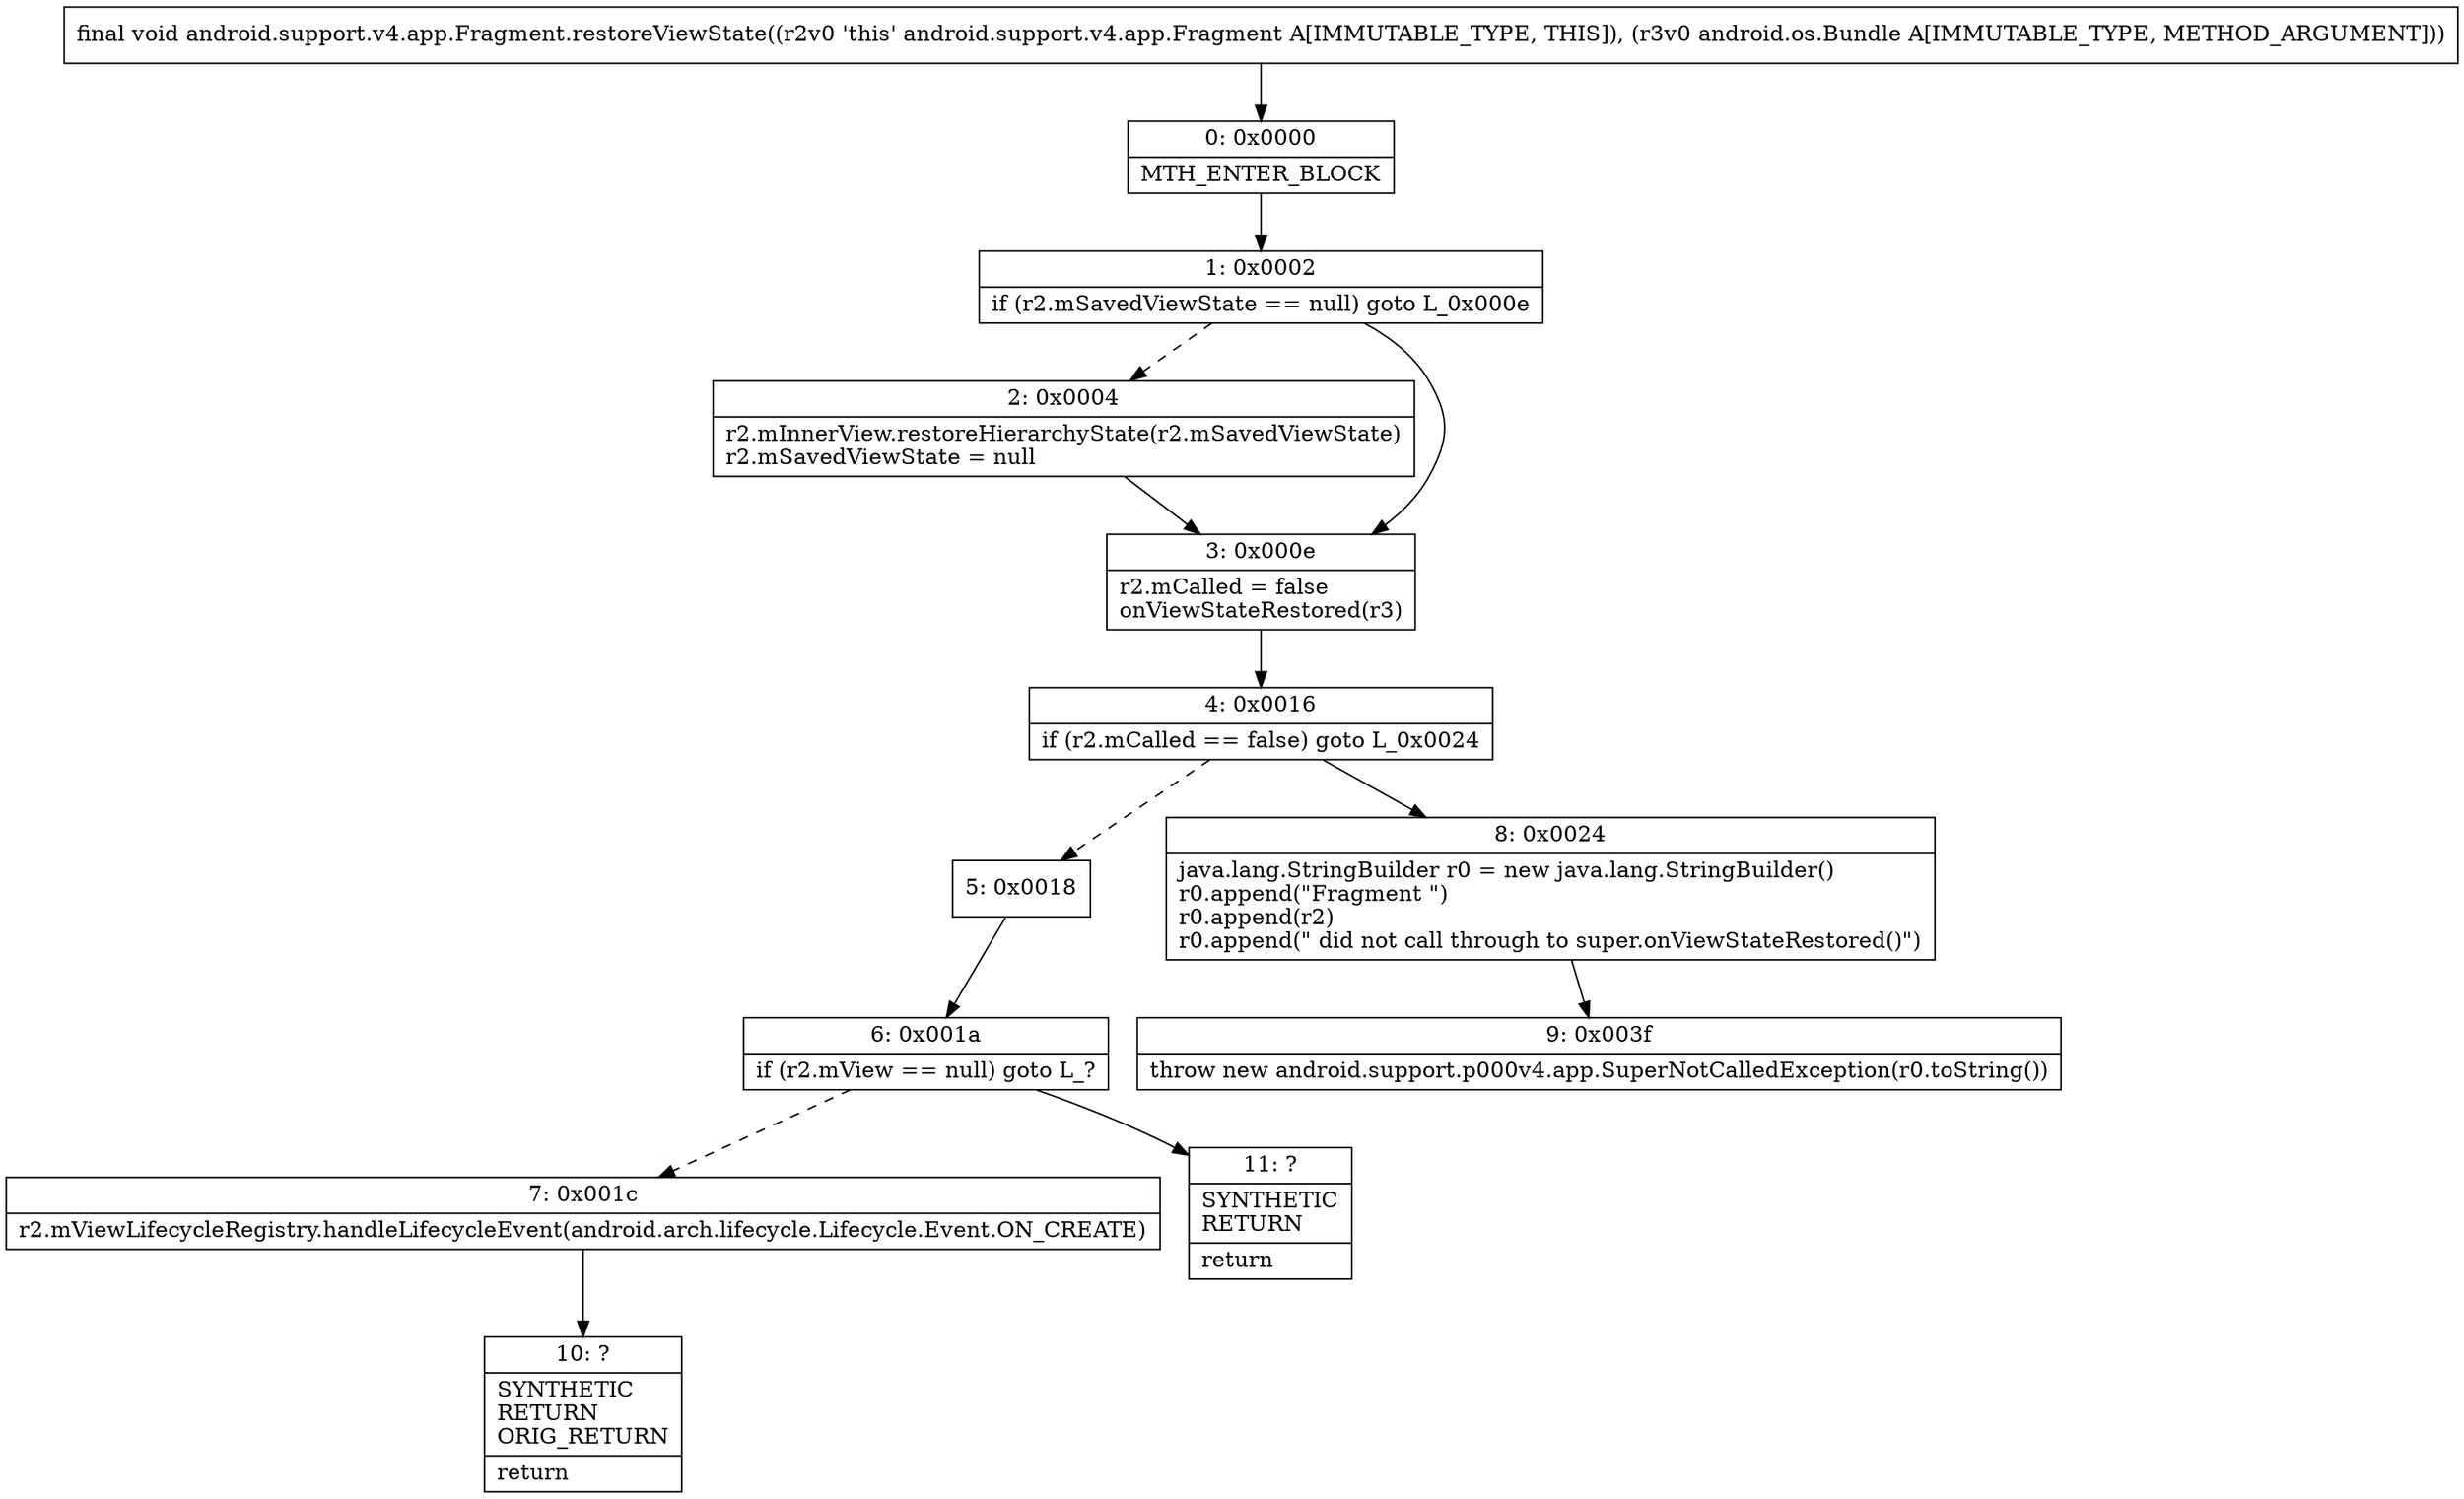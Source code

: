 digraph "CFG forandroid.support.v4.app.Fragment.restoreViewState(Landroid\/os\/Bundle;)V" {
Node_0 [shape=record,label="{0\:\ 0x0000|MTH_ENTER_BLOCK\l}"];
Node_1 [shape=record,label="{1\:\ 0x0002|if (r2.mSavedViewState == null) goto L_0x000e\l}"];
Node_2 [shape=record,label="{2\:\ 0x0004|r2.mInnerView.restoreHierarchyState(r2.mSavedViewState)\lr2.mSavedViewState = null\l}"];
Node_3 [shape=record,label="{3\:\ 0x000e|r2.mCalled = false\lonViewStateRestored(r3)\l}"];
Node_4 [shape=record,label="{4\:\ 0x0016|if (r2.mCalled == false) goto L_0x0024\l}"];
Node_5 [shape=record,label="{5\:\ 0x0018}"];
Node_6 [shape=record,label="{6\:\ 0x001a|if (r2.mView == null) goto L_?\l}"];
Node_7 [shape=record,label="{7\:\ 0x001c|r2.mViewLifecycleRegistry.handleLifecycleEvent(android.arch.lifecycle.Lifecycle.Event.ON_CREATE)\l}"];
Node_8 [shape=record,label="{8\:\ 0x0024|java.lang.StringBuilder r0 = new java.lang.StringBuilder()\lr0.append(\"Fragment \")\lr0.append(r2)\lr0.append(\" did not call through to super.onViewStateRestored()\")\l}"];
Node_9 [shape=record,label="{9\:\ 0x003f|throw new android.support.p000v4.app.SuperNotCalledException(r0.toString())\l}"];
Node_10 [shape=record,label="{10\:\ ?|SYNTHETIC\lRETURN\lORIG_RETURN\l|return\l}"];
Node_11 [shape=record,label="{11\:\ ?|SYNTHETIC\lRETURN\l|return\l}"];
MethodNode[shape=record,label="{final void android.support.v4.app.Fragment.restoreViewState((r2v0 'this' android.support.v4.app.Fragment A[IMMUTABLE_TYPE, THIS]), (r3v0 android.os.Bundle A[IMMUTABLE_TYPE, METHOD_ARGUMENT])) }"];
MethodNode -> Node_0;
Node_0 -> Node_1;
Node_1 -> Node_2[style=dashed];
Node_1 -> Node_3;
Node_2 -> Node_3;
Node_3 -> Node_4;
Node_4 -> Node_5[style=dashed];
Node_4 -> Node_8;
Node_5 -> Node_6;
Node_6 -> Node_7[style=dashed];
Node_6 -> Node_11;
Node_7 -> Node_10;
Node_8 -> Node_9;
}

